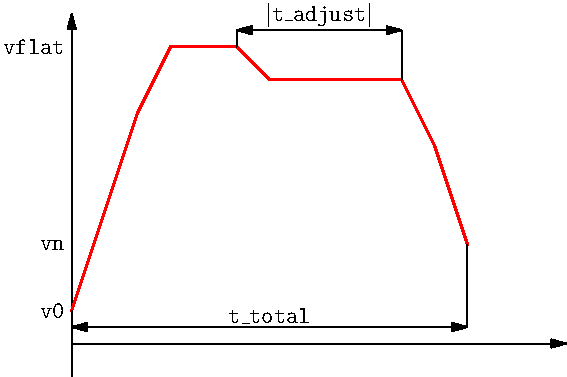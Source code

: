 void draw_axis(real taxismax, 
	       real vaxismin, 	       
	       real vaxismax) {
  draw((0,vaxismin) -- (0,vaxismax), arrow=Arrow);
  draw((0,0) -- (taxismax,0), arrow=Arrow);
}

void draw_dist(pair a, pair b, Label value, pair offset) {
  real c = dot((b-a),offset) / dot(offset , offset);
  pair bo;
  pair ao;
  if (c >= 0) {
    bo = b+offset;
    ao = a+offset * (1 + c);
  } else {
    bo = b+offset * (1 - c);
    ao = a+offset;
  }
  draw(b--bo ^^ a--ao);
  Label L = Label(value, position = MidPoint);
  draw(ao -- bo, arrow=Arrows, L=L);
  
}
  
size(10cm);

real taxismax = 15;
real vaxismax = 10;
real vaxismin = -1;


draw_axis(taxismax, vaxismin, vaxismax);

real a = 3;
real v0 = 1;
real vn = 3;
real vmax = 9;
real dt1 = 2;
real dt2 = 9;
real dt3 = 3;
real dt4 = 1;

real v1 = v0+a*dt1;
real t1 = dt1;

real v2 = vmax;
real t2 = t1 + 1;

real v3 = vmax;
real t3 = dt3 + t1;

real v4 = vmax - 1;
real t4 = t3 + 1;

real v5 = v4;
real t5 = t1 + dt2-1;

real v6 = a*dt4 + vn;
real t6 = t1 + dt2;

real v7 = vn;
real t7 = t6 + dt4;


draw((0,v0) -- (t1,v1) -- (t2,v2) -- (t3,v3) -- (t4, v4) -- (t5, v5) -- (t6,v6) -- (t7,v7), red+linewidth(1pt));
label(Label("$\mathtt{v0}$", align= LeftSide), position=(0,v0), black);
label(Label("$\mathtt{vn}$", align= LeftSide), position=(0,vn), black);
label(Label("$\mathtt{vflat}$", align= LeftSide), position=(0,vmax), black);

draw_dist((0,v0),(t7,vn), Label("$\mathtt{t\_total}$",align=0.5N), (0,-0.5)); 
draw_dist((t3,v3),(t5,v5), Label("$|\mathtt{t\_adjust}|$",align=0.5N), (0,0.5)); 


